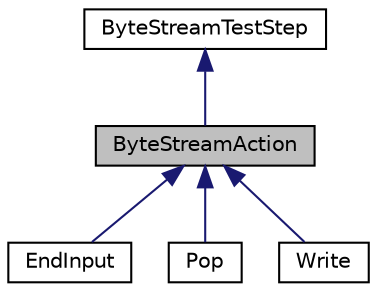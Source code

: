 digraph "ByteStreamAction"
{
 // LATEX_PDF_SIZE
  edge [fontname="Helvetica",fontsize="10",labelfontname="Helvetica",labelfontsize="10"];
  node [fontname="Helvetica",fontsize="10",shape=record];
  Node1 [label="ByteStreamAction",height=0.2,width=0.4,color="black", fillcolor="grey75", style="filled", fontcolor="black",tooltip=" "];
  Node2 -> Node1 [dir="back",color="midnightblue",fontsize="10",style="solid"];
  Node2 [label="ByteStreamTestStep",height=0.2,width=0.4,color="black", fillcolor="white", style="filled",URL="$structByteStreamTestStep.html",tooltip=" "];
  Node1 -> Node3 [dir="back",color="midnightblue",fontsize="10",style="solid"];
  Node3 [label="EndInput",height=0.2,width=0.4,color="black", fillcolor="white", style="filled",URL="$structEndInput.html",tooltip=" "];
  Node1 -> Node4 [dir="back",color="midnightblue",fontsize="10",style="solid"];
  Node4 [label="Pop",height=0.2,width=0.4,color="black", fillcolor="white", style="filled",URL="$structPop.html",tooltip=" "];
  Node1 -> Node5 [dir="back",color="midnightblue",fontsize="10",style="solid"];
  Node5 [label="Write",height=0.2,width=0.4,color="black", fillcolor="white", style="filled",URL="$structWrite.html",tooltip=" "];
}

